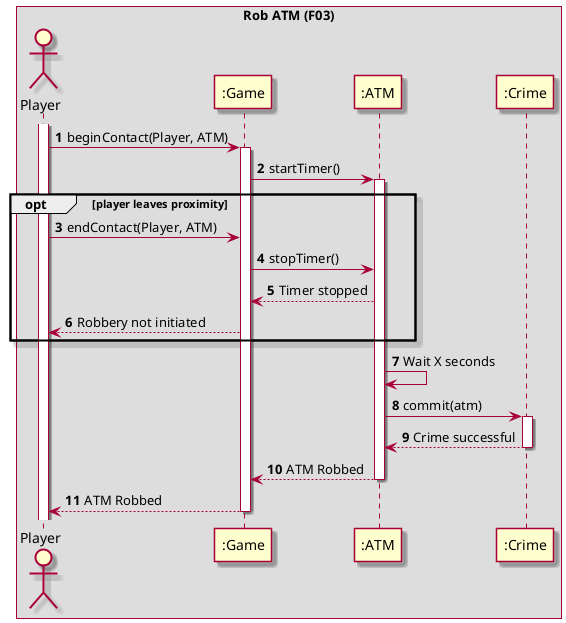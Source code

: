 @startuml
'https://plantuml.com/sequence-diagram
skin rose
autonumber

box Rob ATM (F03)
    actor "Player" as player
    participant ":Game" as game
    participant ":ATM" as atm
    participant ":Crime" as crime
end box

activate player
player -> game : beginContact(Player, ATM)
activate game
game -> atm : startTimer()
activate atm

opt player leaves proximity
    player -> game: endContact(Player, ATM)
    game -> atm: stopTimer()
    atm --> game: Timer stopped
    game --> player: Robbery not initiated
end

atm -> atm: Wait X seconds

atm -> crime: commit(atm)
activate crime
crime --> atm : Crime successful
deactivate crime
atm --> game: ATM Robbed
deactivate atm

game --> player : ATM Robbed
deactivate game

@enduml
